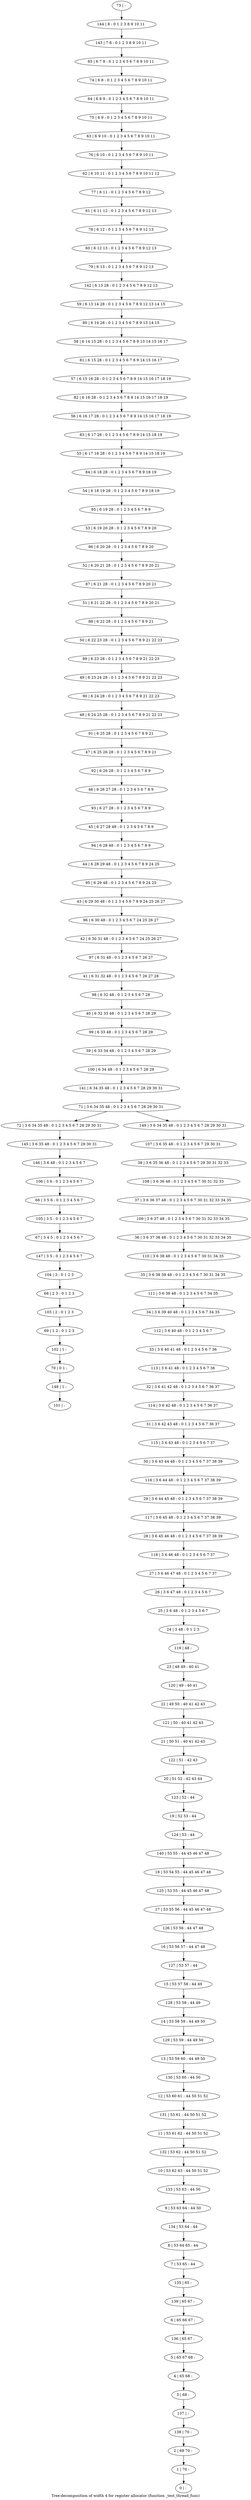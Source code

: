 digraph G {
graph [label="Tree-decomposition of width 4 for register allocator (function _test_thread_func)"]
0[label="0 | : "];
1[label="1 | 70 : "];
2[label="2 | 69 70 : "];
3[label="3 | 68 : "];
4[label="4 | 65 68 : "];
5[label="5 | 65 67 68 : "];
6[label="6 | 65 66 67 : "];
7[label="7 | 53 65 : 44 "];
8[label="8 | 53 64 65 : 44 "];
9[label="9 | 53 63 64 : 44 50 "];
10[label="10 | 53 62 63 : 44 50 51 52 "];
11[label="11 | 53 61 62 : 44 50 51 52 "];
12[label="12 | 53 60 61 : 44 50 51 52 "];
13[label="13 | 53 59 60 : 44 49 50 "];
14[label="14 | 53 58 59 : 44 49 50 "];
15[label="15 | 53 57 58 : 44 49 "];
16[label="16 | 53 56 57 : 44 47 48 "];
17[label="17 | 53 55 56 : 44 45 46 47 48 "];
18[label="18 | 53 54 55 : 44 45 46 47 48 "];
19[label="19 | 52 53 : 44 "];
20[label="20 | 51 52 : 42 43 44 "];
21[label="21 | 50 51 : 40 41 42 43 "];
22[label="22 | 49 50 : 40 41 42 43 "];
23[label="23 | 48 49 : 40 41 "];
24[label="24 | 3 48 : 0 1 2 3 "];
25[label="25 | 3 6 48 : 0 1 2 3 4 5 6 7 "];
26[label="26 | 3 6 47 48 : 0 1 2 3 4 5 6 7 "];
27[label="27 | 3 6 46 47 48 : 0 1 2 3 4 5 6 7 37 "];
28[label="28 | 3 6 45 46 48 : 0 1 2 3 4 5 6 7 37 38 39 "];
29[label="29 | 3 6 44 45 48 : 0 1 2 3 4 5 6 7 37 38 39 "];
30[label="30 | 3 6 43 44 48 : 0 1 2 3 4 5 6 7 37 38 39 "];
31[label="31 | 3 6 42 43 48 : 0 1 2 3 4 5 6 7 36 37 "];
32[label="32 | 3 6 41 42 48 : 0 1 2 3 4 5 6 7 36 37 "];
33[label="33 | 3 6 40 41 48 : 0 1 2 3 4 5 6 7 36 "];
34[label="34 | 3 6 39 40 48 : 0 1 2 3 4 5 6 7 34 35 "];
35[label="35 | 3 6 38 39 48 : 0 1 2 3 4 5 6 7 30 31 34 35 "];
36[label="36 | 3 6 37 38 48 : 0 1 2 3 4 5 6 7 30 31 32 33 34 35 "];
37[label="37 | 3 6 36 37 48 : 0 1 2 3 4 5 6 7 30 31 32 33 34 35 "];
38[label="38 | 3 6 35 36 48 : 0 1 2 3 4 5 6 7 29 30 31 32 33 "];
39[label="39 | 6 33 34 48 : 0 1 2 3 4 5 6 7 28 29 "];
40[label="40 | 6 32 33 48 : 0 1 2 3 4 5 6 7 28 29 "];
41[label="41 | 6 31 32 48 : 0 1 2 3 4 5 6 7 26 27 28 "];
42[label="42 | 6 30 31 48 : 0 1 2 3 4 5 6 7 24 25 26 27 "];
43[label="43 | 6 29 30 48 : 0 1 2 3 4 5 6 7 8 9 24 25 26 27 "];
44[label="44 | 6 28 29 48 : 0 1 2 3 4 5 6 7 8 9 24 25 "];
45[label="45 | 6 27 28 48 : 0 1 2 3 4 5 6 7 8 9 "];
46[label="46 | 6 26 27 28 : 0 1 2 3 4 5 6 7 8 9 "];
47[label="47 | 6 25 26 28 : 0 1 2 3 4 5 6 7 8 9 21 "];
48[label="48 | 6 24 25 28 : 0 1 2 3 4 5 6 7 8 9 21 22 23 "];
49[label="49 | 6 23 24 28 : 0 1 2 3 4 5 6 7 8 9 21 22 23 "];
50[label="50 | 6 22 23 28 : 0 1 2 3 4 5 6 7 8 9 21 22 23 "];
51[label="51 | 6 21 22 28 : 0 1 2 3 4 5 6 7 8 9 20 21 "];
52[label="52 | 6 20 21 28 : 0 1 2 3 4 5 6 7 8 9 20 21 "];
53[label="53 | 6 19 20 28 : 0 1 2 3 4 5 6 7 8 9 20 "];
54[label="54 | 6 18 19 28 : 0 1 2 3 4 5 6 7 8 9 18 19 "];
55[label="55 | 6 17 18 28 : 0 1 2 3 4 5 6 7 8 9 14 15 18 19 "];
56[label="56 | 6 16 17 28 : 0 1 2 3 4 5 6 7 8 9 14 15 16 17 18 19 "];
57[label="57 | 6 15 16 28 : 0 1 2 3 4 5 6 7 8 9 14 15 16 17 18 19 "];
58[label="58 | 6 14 15 28 : 0 1 2 3 4 5 6 7 8 9 13 14 15 16 17 "];
59[label="59 | 6 13 14 28 : 0 1 2 3 4 5 6 7 8 9 12 13 14 15 "];
60[label="60 | 6 12 13 : 0 1 2 3 4 5 6 7 8 9 12 13 "];
61[label="61 | 6 11 12 : 0 1 2 3 4 5 6 7 8 9 12 13 "];
62[label="62 | 6 10 11 : 0 1 2 3 4 5 6 7 8 9 10 11 12 "];
63[label="63 | 6 9 10 : 0 1 2 3 4 5 6 7 8 9 10 11 "];
64[label="64 | 6 8 9 : 0 1 2 3 4 5 6 7 8 9 10 11 "];
65[label="65 | 6 7 8 : 0 1 2 3 4 5 6 7 8 9 10 11 "];
66[label="66 | 3 5 6 : 0 1 2 3 4 5 6 7 "];
67[label="67 | 3 4 5 : 0 1 2 3 4 5 6 7 "];
68[label="68 | 2 3 : 0 1 2 3 "];
69[label="69 | 1 2 : 0 1 2 3 "];
70[label="70 | 0 1 : "];
71[label="71 | 3 6 34 35 48 : 0 1 2 3 4 5 6 7 28 29 30 31 "];
72[label="72 | 3 6 34 35 48 : 0 1 2 3 4 5 6 7 28 29 30 31 "];
73[label="73 | : "];
74[label="74 | 6 8 : 0 1 2 3 4 5 6 7 8 9 10 11 "];
75[label="75 | 6 9 : 0 1 2 3 4 5 6 7 8 9 10 11 "];
76[label="76 | 6 10 : 0 1 2 3 4 5 6 7 8 9 10 11 "];
77[label="77 | 6 11 : 0 1 2 3 4 5 6 7 8 9 12 "];
78[label="78 | 6 12 : 0 1 2 3 4 5 6 7 8 9 12 13 "];
79[label="79 | 6 13 : 0 1 2 3 4 5 6 7 8 9 12 13 "];
80[label="80 | 6 14 28 : 0 1 2 3 4 5 6 7 8 9 13 14 15 "];
81[label="81 | 6 15 28 : 0 1 2 3 4 5 6 7 8 9 14 15 16 17 "];
82[label="82 | 6 16 28 : 0 1 2 3 4 5 6 7 8 9 14 15 16 17 18 19 "];
83[label="83 | 6 17 28 : 0 1 2 3 4 5 6 7 8 9 14 15 18 19 "];
84[label="84 | 6 18 28 : 0 1 2 3 4 5 6 7 8 9 18 19 "];
85[label="85 | 6 19 28 : 0 1 2 3 4 5 6 7 8 9 "];
86[label="86 | 6 20 28 : 0 1 2 3 4 5 6 7 8 9 20 "];
87[label="87 | 6 21 28 : 0 1 2 3 4 5 6 7 8 9 20 21 "];
88[label="88 | 6 22 28 : 0 1 2 3 4 5 6 7 8 9 21 "];
89[label="89 | 6 23 28 : 0 1 2 3 4 5 6 7 8 9 21 22 23 "];
90[label="90 | 6 24 28 : 0 1 2 3 4 5 6 7 8 9 21 22 23 "];
91[label="91 | 6 25 28 : 0 1 2 3 4 5 6 7 8 9 21 "];
92[label="92 | 6 26 28 : 0 1 2 3 4 5 6 7 8 9 "];
93[label="93 | 6 27 28 : 0 1 2 3 4 5 6 7 8 9 "];
94[label="94 | 6 28 48 : 0 1 2 3 4 5 6 7 8 9 "];
95[label="95 | 6 29 48 : 0 1 2 3 4 5 6 7 8 9 24 25 "];
96[label="96 | 6 30 48 : 0 1 2 3 4 5 6 7 24 25 26 27 "];
97[label="97 | 6 31 48 : 0 1 2 3 4 5 6 7 26 27 "];
98[label="98 | 6 32 48 : 0 1 2 3 4 5 6 7 28 "];
99[label="99 | 6 33 48 : 0 1 2 3 4 5 6 7 28 29 "];
100[label="100 | 6 34 48 : 0 1 2 3 4 5 6 7 28 29 "];
101[label="101 | : "];
102[label="102 | 1 : "];
103[label="103 | 2 : 0 1 2 3 "];
104[label="104 | 3 : 0 1 2 3 "];
105[label="105 | 3 5 : 0 1 2 3 4 5 6 7 "];
106[label="106 | 3 6 : 0 1 2 3 4 5 6 7 "];
107[label="107 | 3 6 35 48 : 0 1 2 3 4 5 6 7 29 30 31 "];
108[label="108 | 3 6 36 48 : 0 1 2 3 4 5 6 7 30 31 32 33 "];
109[label="109 | 3 6 37 48 : 0 1 2 3 4 5 6 7 30 31 32 33 34 35 "];
110[label="110 | 3 6 38 48 : 0 1 2 3 4 5 6 7 30 31 34 35 "];
111[label="111 | 3 6 39 48 : 0 1 2 3 4 5 6 7 34 35 "];
112[label="112 | 3 6 40 48 : 0 1 2 3 4 5 6 7 "];
113[label="113 | 3 6 41 48 : 0 1 2 3 4 5 6 7 36 "];
114[label="114 | 3 6 42 48 : 0 1 2 3 4 5 6 7 36 37 "];
115[label="115 | 3 6 43 48 : 0 1 2 3 4 5 6 7 37 "];
116[label="116 | 3 6 44 48 : 0 1 2 3 4 5 6 7 37 38 39 "];
117[label="117 | 3 6 45 48 : 0 1 2 3 4 5 6 7 37 38 39 "];
118[label="118 | 3 6 46 48 : 0 1 2 3 4 5 6 7 37 "];
119[label="119 | 48 : "];
120[label="120 | 49 : 40 41 "];
121[label="121 | 50 : 40 41 42 43 "];
122[label="122 | 51 : 42 43 "];
123[label="123 | 52 : 44 "];
124[label="124 | 53 : 44 "];
125[label="125 | 53 55 : 44 45 46 47 48 "];
126[label="126 | 53 56 : 44 47 48 "];
127[label="127 | 53 57 : 44 "];
128[label="128 | 53 58 : 44 49 "];
129[label="129 | 53 59 : 44 49 50 "];
130[label="130 | 53 60 : 44 50 "];
131[label="131 | 53 61 : 44 50 51 52 "];
132[label="132 | 53 62 : 44 50 51 52 "];
133[label="133 | 53 63 : 44 50 "];
134[label="134 | 53 64 : 44 "];
135[label="135 | 65 : "];
136[label="136 | 65 67 : "];
137[label="137 | : "];
138[label="138 | 70 : "];
139[label="139 | 65 67 : "];
140[label="140 | 53 55 : 44 45 46 47 48 "];
141[label="141 | 6 34 35 48 : 0 1 2 3 4 5 6 7 28 29 30 31 "];
142[label="142 | 6 13 28 : 0 1 2 3 4 5 6 7 8 9 12 13 "];
143[label="143 | 7 8 : 0 1 2 3 8 9 10 11 "];
144[label="144 | 8 : 0 1 2 3 8 9 10 11 "];
145[label="145 | 3 6 35 48 : 0 1 2 3 4 5 6 7 29 30 31 "];
146[label="146 | 3 6 48 : 0 1 2 3 4 5 6 7 "];
147[label="147 | 3 5 : 0 1 2 3 4 5 6 7 "];
148[label="148 | 1 : "];
149[label="149 | 3 6 34 35 48 : 0 1 2 3 4 5 6 7 28 29 30 31 "];
102->70 ;
69->102 ;
103->69 ;
68->103 ;
104->68 ;
105->67 ;
66->105 ;
106->66 ;
72->145 ;
146->106 ;
145->146 ;
147->104 ;
67->147 ;
148->101 ;
70->148 ;
73->144 ;
144->143 ;
143->65 ;
65->74 ;
74->64 ;
64->75 ;
75->63 ;
63->76 ;
76->62 ;
62->77 ;
77->61 ;
61->78 ;
78->60 ;
60->79 ;
79->142 ;
142->59 ;
59->80 ;
80->58 ;
58->81 ;
81->57 ;
57->82 ;
82->56 ;
56->83 ;
83->55 ;
55->84 ;
84->54 ;
54->85 ;
85->53 ;
53->86 ;
86->52 ;
52->87 ;
87->51 ;
51->88 ;
88->50 ;
50->89 ;
89->49 ;
49->90 ;
90->48 ;
48->91 ;
91->47 ;
47->92 ;
92->46 ;
46->93 ;
93->45 ;
45->94 ;
94->44 ;
44->95 ;
95->43 ;
43->96 ;
96->42 ;
42->97 ;
97->41 ;
41->98 ;
98->40 ;
40->99 ;
99->39 ;
39->100 ;
100->141 ;
141->71 ;
107->38 ;
38->108 ;
108->37 ;
37->109 ;
109->36 ;
36->110 ;
110->35 ;
35->111 ;
111->34 ;
34->112 ;
112->33 ;
33->113 ;
113->32 ;
32->114 ;
114->31 ;
31->115 ;
115->30 ;
30->116 ;
116->29 ;
29->117 ;
117->28 ;
28->118 ;
118->27 ;
27->26 ;
26->25 ;
25->24 ;
24->119 ;
119->23 ;
23->120 ;
120->22 ;
22->121 ;
121->21 ;
21->122 ;
122->20 ;
20->123 ;
123->19 ;
19->124 ;
124->140 ;
140->18 ;
18->125 ;
125->17 ;
17->126 ;
126->16 ;
16->127 ;
127->15 ;
15->128 ;
128->14 ;
14->129 ;
129->13 ;
13->130 ;
130->12 ;
12->131 ;
131->11 ;
11->132 ;
132->10 ;
10->133 ;
133->9 ;
9->134 ;
134->8 ;
8->7 ;
7->135 ;
135->139 ;
139->6 ;
6->136 ;
136->5 ;
5->4 ;
4->3 ;
3->137 ;
137->138 ;
138->2 ;
2->1 ;
1->0 ;
149->107 ;
71->72 ;
71->149 ;
}

